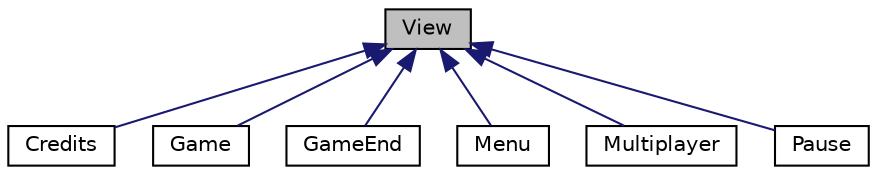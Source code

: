 digraph "View"
{
 // LATEX_PDF_SIZE
  edge [fontname="Helvetica",fontsize="10",labelfontname="Helvetica",labelfontsize="10"];
  node [fontname="Helvetica",fontsize="10",shape=record];
  Node1 [label="View",height=0.2,width=0.4,color="black", fillcolor="grey75", style="filled", fontcolor="black",tooltip=" "];
  Node1 -> Node2 [dir="back",color="midnightblue",fontsize="10",style="solid"];
  Node2 [label="Credits",height=0.2,width=0.4,color="black", fillcolor="white", style="filled",URL="$classCredits.html",tooltip=" "];
  Node1 -> Node3 [dir="back",color="midnightblue",fontsize="10",style="solid"];
  Node3 [label="Game",height=0.2,width=0.4,color="black", fillcolor="white", style="filled",URL="$classGame.html",tooltip=" "];
  Node1 -> Node4 [dir="back",color="midnightblue",fontsize="10",style="solid"];
  Node4 [label="GameEnd",height=0.2,width=0.4,color="black", fillcolor="white", style="filled",URL="$classGameEnd.html",tooltip=" "];
  Node1 -> Node5 [dir="back",color="midnightblue",fontsize="10",style="solid"];
  Node5 [label="Menu",height=0.2,width=0.4,color="black", fillcolor="white", style="filled",URL="$classMenu.html",tooltip=" "];
  Node1 -> Node6 [dir="back",color="midnightblue",fontsize="10",style="solid"];
  Node6 [label="Multiplayer",height=0.2,width=0.4,color="black", fillcolor="white", style="filled",URL="$classMultiplayer.html",tooltip=" "];
  Node1 -> Node7 [dir="back",color="midnightblue",fontsize="10",style="solid"];
  Node7 [label="Pause",height=0.2,width=0.4,color="black", fillcolor="white", style="filled",URL="$classPause.html",tooltip=" "];
}
